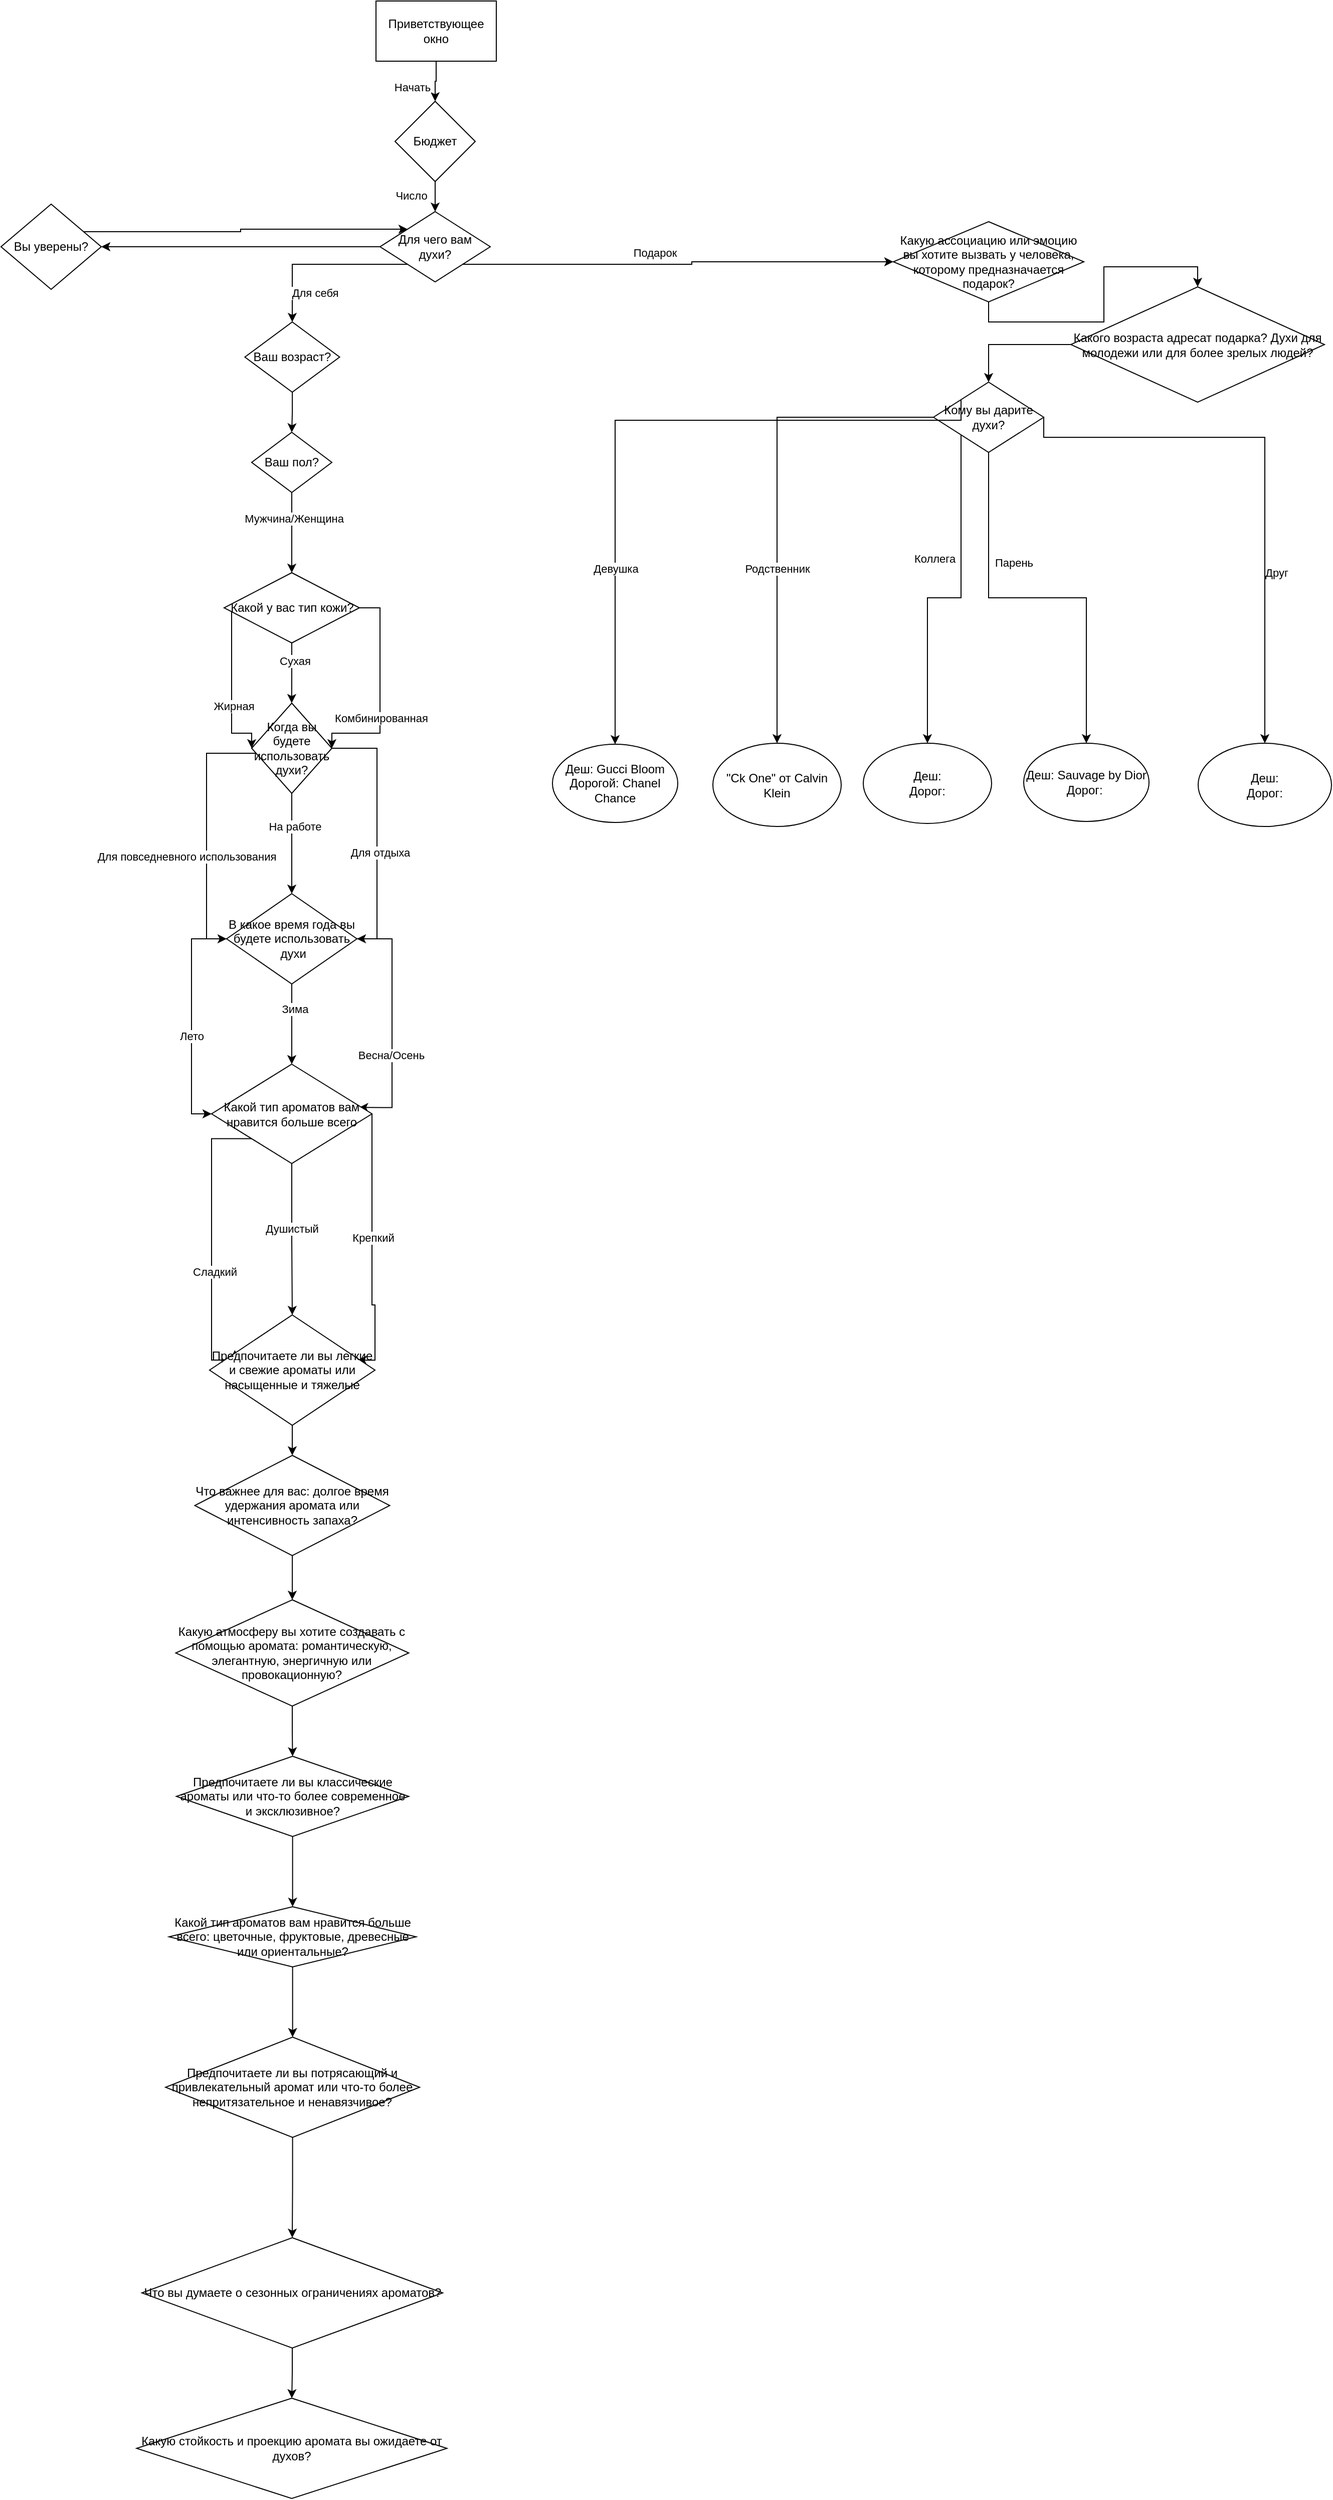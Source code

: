 <mxfile version="22.0.8" type="device">
  <diagram name="Страница — 1" id="fuRrJp9T_4Lf_aJsH5pe">
    <mxGraphModel dx="2707" dy="1114" grid="1" gridSize="10" guides="1" tooltips="1" connect="1" arrows="1" fold="1" page="1" pageScale="1" pageWidth="827" pageHeight="1169" math="0" shadow="0">
      <root>
        <mxCell id="0" />
        <mxCell id="1" parent="0" />
        <mxCell id="bYO1vB-1LLN_wNlQMvkM-28" style="edgeStyle=orthogonalEdgeStyle;rounded=0;orthogonalLoop=1;jettySize=auto;html=1;exitX=0;exitY=1;exitDx=0;exitDy=0;entryX=0.5;entryY=0;entryDx=0;entryDy=0;" edge="1" parent="1" source="bYO1vB-1LLN_wNlQMvkM-15" target="bYO1vB-1LLN_wNlQMvkM-153">
          <mxGeometry relative="1" as="geometry" />
        </mxCell>
        <mxCell id="bYO1vB-1LLN_wNlQMvkM-30" value="Для себя" style="edgeLabel;html=1;align=center;verticalAlign=middle;resizable=0;points=[];" vertex="1" connectable="0" parent="bYO1vB-1LLN_wNlQMvkM-28">
          <mxGeometry x="0.081" relative="1" as="geometry">
            <mxPoint y="28" as="offset" />
          </mxGeometry>
        </mxCell>
        <mxCell id="bYO1vB-1LLN_wNlQMvkM-29" style="edgeStyle=orthogonalEdgeStyle;rounded=0;orthogonalLoop=1;jettySize=auto;html=1;exitX=1;exitY=1;exitDx=0;exitDy=0;entryX=0;entryY=0.5;entryDx=0;entryDy=0;" edge="1" parent="1" source="bYO1vB-1LLN_wNlQMvkM-15" target="bYO1vB-1LLN_wNlQMvkM-155">
          <mxGeometry relative="1" as="geometry">
            <mxPoint x="820" y="190" as="targetPoint" />
          </mxGeometry>
        </mxCell>
        <mxCell id="bYO1vB-1LLN_wNlQMvkM-31" value="Подарок" style="edgeLabel;html=1;align=center;verticalAlign=middle;resizable=0;points=[];" vertex="1" connectable="0" parent="bYO1vB-1LLN_wNlQMvkM-29">
          <mxGeometry x="-0.236" y="3" relative="1" as="geometry">
            <mxPoint x="26" y="-9" as="offset" />
          </mxGeometry>
        </mxCell>
        <mxCell id="bYO1vB-1LLN_wNlQMvkM-171" style="edgeStyle=orthogonalEdgeStyle;rounded=0;orthogonalLoop=1;jettySize=auto;html=1;entryX=1;entryY=0.5;entryDx=0;entryDy=0;" edge="1" parent="1" source="bYO1vB-1LLN_wNlQMvkM-15" target="bYO1vB-1LLN_wNlQMvkM-172">
          <mxGeometry relative="1" as="geometry">
            <mxPoint x="80" y="255" as="targetPoint" />
            <Array as="points">
              <mxPoint x="80" y="255" />
            </Array>
          </mxGeometry>
        </mxCell>
        <mxCell id="bYO1vB-1LLN_wNlQMvkM-15" value="Для чего вам духи?" style="rhombus;whiteSpace=wrap;html=1;" vertex="1" parent="1">
          <mxGeometry x="358" y="220" width="110" height="70" as="geometry" />
        </mxCell>
        <mxCell id="bYO1vB-1LLN_wNlQMvkM-49" style="edgeStyle=orthogonalEdgeStyle;rounded=0;orthogonalLoop=1;jettySize=auto;html=1;" edge="1" parent="1" source="bYO1vB-1LLN_wNlQMvkM-21">
          <mxGeometry relative="1" as="geometry">
            <mxPoint x="270" y="580" as="targetPoint" />
          </mxGeometry>
        </mxCell>
        <mxCell id="bYO1vB-1LLN_wNlQMvkM-50" value="Мужчина/Женщина" style="edgeLabel;html=1;align=center;verticalAlign=middle;resizable=0;points=[];" vertex="1" connectable="0" parent="bYO1vB-1LLN_wNlQMvkM-49">
          <mxGeometry x="-0.361" y="2" relative="1" as="geometry">
            <mxPoint as="offset" />
          </mxGeometry>
        </mxCell>
        <mxCell id="bYO1vB-1LLN_wNlQMvkM-21" value="Ваш пол?" style="rhombus;whiteSpace=wrap;html=1;" vertex="1" parent="1">
          <mxGeometry x="230" y="440" width="80" height="60" as="geometry" />
        </mxCell>
        <mxCell id="bYO1vB-1LLN_wNlQMvkM-124" style="edgeStyle=orthogonalEdgeStyle;rounded=0;orthogonalLoop=1;jettySize=auto;html=1;" edge="1" parent="1" source="bYO1vB-1LLN_wNlQMvkM-22" target="bYO1vB-1LLN_wNlQMvkM-111">
          <mxGeometry relative="1" as="geometry" />
        </mxCell>
        <mxCell id="bYO1vB-1LLN_wNlQMvkM-125" value="Парень" style="edgeLabel;html=1;align=center;verticalAlign=middle;resizable=0;points=[];" vertex="1" connectable="0" parent="bYO1vB-1LLN_wNlQMvkM-124">
          <mxGeometry x="-0.399" y="6" relative="1" as="geometry">
            <mxPoint x="19" y="-7" as="offset" />
          </mxGeometry>
        </mxCell>
        <mxCell id="bYO1vB-1LLN_wNlQMvkM-126" style="edgeStyle=orthogonalEdgeStyle;rounded=0;orthogonalLoop=1;jettySize=auto;html=1;exitX=0;exitY=1;exitDx=0;exitDy=0;entryX=0.5;entryY=0;entryDx=0;entryDy=0;" edge="1" parent="1" source="bYO1vB-1LLN_wNlQMvkM-22" target="bYO1vB-1LLN_wNlQMvkM-98">
          <mxGeometry relative="1" as="geometry" />
        </mxCell>
        <mxCell id="bYO1vB-1LLN_wNlQMvkM-127" value="Коллега&lt;br&gt;" style="edgeLabel;html=1;align=center;verticalAlign=middle;resizable=0;points=[];" vertex="1" connectable="0" parent="bYO1vB-1LLN_wNlQMvkM-126">
          <mxGeometry x="-0.09" y="-2" relative="1" as="geometry">
            <mxPoint x="-25" y="-32" as="offset" />
          </mxGeometry>
        </mxCell>
        <mxCell id="bYO1vB-1LLN_wNlQMvkM-22" value="Кому вы дарите духи?" style="rhombus;whiteSpace=wrap;html=1;" vertex="1" parent="1">
          <mxGeometry x="910" y="390" width="110" height="70" as="geometry" />
        </mxCell>
        <mxCell id="bYO1vB-1LLN_wNlQMvkM-37" style="edgeStyle=orthogonalEdgeStyle;rounded=0;orthogonalLoop=1;jettySize=auto;html=1;entryX=0.5;entryY=0;entryDx=0;entryDy=0;" edge="1" parent="1" source="bYO1vB-1LLN_wNlQMvkM-36" target="bYO1vB-1LLN_wNlQMvkM-121">
          <mxGeometry relative="1" as="geometry" />
        </mxCell>
        <mxCell id="bYO1vB-1LLN_wNlQMvkM-38" value="Начать" style="edgeLabel;html=1;align=center;verticalAlign=middle;resizable=0;points=[];" vertex="1" connectable="0" parent="bYO1vB-1LLN_wNlQMvkM-37">
          <mxGeometry x="0.307" relative="1" as="geometry">
            <mxPoint x="-23" as="offset" />
          </mxGeometry>
        </mxCell>
        <mxCell id="bYO1vB-1LLN_wNlQMvkM-36" value="Приветствующее окно" style="rounded=0;whiteSpace=wrap;html=1;" vertex="1" parent="1">
          <mxGeometry x="354" y="10" width="120" height="60" as="geometry" />
        </mxCell>
        <mxCell id="bYO1vB-1LLN_wNlQMvkM-43" style="edgeStyle=orthogonalEdgeStyle;rounded=0;orthogonalLoop=1;jettySize=auto;html=1;exitX=0.5;exitY=1;exitDx=0;exitDy=0;" edge="1" parent="1">
          <mxGeometry relative="1" as="geometry">
            <mxPoint x="650" y="530" as="sourcePoint" />
            <mxPoint x="650" y="530" as="targetPoint" />
          </mxGeometry>
        </mxCell>
        <mxCell id="bYO1vB-1LLN_wNlQMvkM-52" style="edgeStyle=orthogonalEdgeStyle;rounded=0;orthogonalLoop=1;jettySize=auto;html=1;entryX=0.5;entryY=0;entryDx=0;entryDy=0;exitX=0;exitY=0;exitDx=0;exitDy=0;" edge="1" parent="1" source="bYO1vB-1LLN_wNlQMvkM-22" target="bYO1vB-1LLN_wNlQMvkM-95">
          <mxGeometry relative="1" as="geometry">
            <mxPoint x="434.5" y="711" as="targetPoint" />
            <mxPoint x="547" y="505" as="sourcePoint" />
            <Array as="points">
              <mxPoint x="593" y="428" />
            </Array>
          </mxGeometry>
        </mxCell>
        <mxCell id="bYO1vB-1LLN_wNlQMvkM-56" value="Девушка" style="edgeLabel;html=1;align=center;verticalAlign=middle;resizable=0;points=[];" vertex="1" connectable="0" parent="bYO1vB-1LLN_wNlQMvkM-52">
          <mxGeometry x="0.167" relative="1" as="geometry">
            <mxPoint y="112" as="offset" />
          </mxGeometry>
        </mxCell>
        <mxCell id="bYO1vB-1LLN_wNlQMvkM-54" style="edgeStyle=orthogonalEdgeStyle;rounded=0;orthogonalLoop=1;jettySize=auto;html=1;entryX=0.5;entryY=0;entryDx=0;entryDy=0;exitX=1;exitY=0.5;exitDx=0;exitDy=0;" edge="1" parent="1" source="bYO1vB-1LLN_wNlQMvkM-22" target="bYO1vB-1LLN_wNlQMvkM-96">
          <mxGeometry relative="1" as="geometry">
            <mxPoint x="555" y="700" as="targetPoint" />
            <mxPoint x="1260" y="530" as="sourcePoint" />
            <Array as="points">
              <mxPoint x="1240" y="445" />
            </Array>
          </mxGeometry>
        </mxCell>
        <mxCell id="bYO1vB-1LLN_wNlQMvkM-57" value="Друг" style="edgeLabel;html=1;align=center;verticalAlign=middle;resizable=0;points=[];" vertex="1" connectable="0" parent="bYO1vB-1LLN_wNlQMvkM-54">
          <mxGeometry x="-0.262" relative="1" as="geometry">
            <mxPoint x="50" y="135" as="offset" />
          </mxGeometry>
        </mxCell>
        <mxCell id="bYO1vB-1LLN_wNlQMvkM-55" style="edgeStyle=orthogonalEdgeStyle;rounded=0;orthogonalLoop=1;jettySize=auto;html=1;" edge="1" parent="1" source="bYO1vB-1LLN_wNlQMvkM-22" target="bYO1vB-1LLN_wNlQMvkM-97">
          <mxGeometry relative="1" as="geometry">
            <mxPoint x="660" y="700" as="targetPoint" />
            <mxPoint x="607" y="517.5" as="sourcePoint" />
          </mxGeometry>
        </mxCell>
        <mxCell id="bYO1vB-1LLN_wNlQMvkM-58" value="Родственник" style="edgeLabel;html=1;align=center;verticalAlign=middle;resizable=0;points=[];" vertex="1" connectable="0" parent="bYO1vB-1LLN_wNlQMvkM-55">
          <mxGeometry x="0.392" relative="1" as="geometry">
            <mxPoint y="-28" as="offset" />
          </mxGeometry>
        </mxCell>
        <mxCell id="bYO1vB-1LLN_wNlQMvkM-68" style="edgeStyle=orthogonalEdgeStyle;rounded=0;orthogonalLoop=1;jettySize=auto;html=1;entryX=0;entryY=0.5;entryDx=0;entryDy=0;" edge="1" parent="1" source="bYO1vB-1LLN_wNlQMvkM-67" target="bYO1vB-1LLN_wNlQMvkM-74">
          <mxGeometry relative="1" as="geometry">
            <mxPoint x="180" y="710" as="targetPoint" />
            <Array as="points">
              <mxPoint x="210" y="740" />
              <mxPoint x="230" y="740" />
            </Array>
          </mxGeometry>
        </mxCell>
        <mxCell id="bYO1vB-1LLN_wNlQMvkM-71" value="Жирная" style="edgeLabel;html=1;align=center;verticalAlign=middle;resizable=0;points=[];" vertex="1" connectable="0" parent="bYO1vB-1LLN_wNlQMvkM-68">
          <mxGeometry x="0.197" y="2" relative="1" as="geometry">
            <mxPoint as="offset" />
          </mxGeometry>
        </mxCell>
        <mxCell id="bYO1vB-1LLN_wNlQMvkM-69" style="edgeStyle=orthogonalEdgeStyle;rounded=0;orthogonalLoop=1;jettySize=auto;html=1;exitX=0.5;exitY=1;exitDx=0;exitDy=0;" edge="1" parent="1" source="bYO1vB-1LLN_wNlQMvkM-67">
          <mxGeometry relative="1" as="geometry">
            <mxPoint x="269.931" y="710" as="targetPoint" />
          </mxGeometry>
        </mxCell>
        <mxCell id="bYO1vB-1LLN_wNlQMvkM-72" value="Сухая" style="edgeLabel;html=1;align=center;verticalAlign=middle;resizable=0;points=[];" vertex="1" connectable="0" parent="bYO1vB-1LLN_wNlQMvkM-69">
          <mxGeometry x="-0.397" y="3" relative="1" as="geometry">
            <mxPoint as="offset" />
          </mxGeometry>
        </mxCell>
        <mxCell id="bYO1vB-1LLN_wNlQMvkM-70" style="edgeStyle=orthogonalEdgeStyle;rounded=0;orthogonalLoop=1;jettySize=auto;html=1;entryX=1;entryY=0.5;entryDx=0;entryDy=0;" edge="1" parent="1" source="bYO1vB-1LLN_wNlQMvkM-67" target="bYO1vB-1LLN_wNlQMvkM-74">
          <mxGeometry relative="1" as="geometry">
            <mxPoint x="360" y="710" as="targetPoint" />
            <Array as="points">
              <mxPoint x="358" y="615" />
              <mxPoint x="358" y="740" />
              <mxPoint x="310" y="740" />
            </Array>
          </mxGeometry>
        </mxCell>
        <mxCell id="bYO1vB-1LLN_wNlQMvkM-73" value="Комбинированная" style="edgeLabel;html=1;align=center;verticalAlign=middle;resizable=0;points=[];" vertex="1" connectable="0" parent="bYO1vB-1LLN_wNlQMvkM-70">
          <mxGeometry x="0.249" y="1" relative="1" as="geometry">
            <mxPoint as="offset" />
          </mxGeometry>
        </mxCell>
        <mxCell id="bYO1vB-1LLN_wNlQMvkM-67" value="Какой у вас тип кожи?" style="rhombus;whiteSpace=wrap;html=1;" vertex="1" parent="1">
          <mxGeometry x="202.5" y="580" width="135" height="70" as="geometry" />
        </mxCell>
        <mxCell id="bYO1vB-1LLN_wNlQMvkM-76" style="edgeStyle=orthogonalEdgeStyle;rounded=0;orthogonalLoop=1;jettySize=auto;html=1;entryX=0;entryY=0.5;entryDx=0;entryDy=0;" edge="1" parent="1" source="bYO1vB-1LLN_wNlQMvkM-74" target="bYO1vB-1LLN_wNlQMvkM-83">
          <mxGeometry relative="1" as="geometry">
            <mxPoint x="150" y="890" as="targetPoint" />
            <Array as="points">
              <mxPoint x="185" y="760" />
              <mxPoint x="185" y="945" />
            </Array>
          </mxGeometry>
        </mxCell>
        <mxCell id="bYO1vB-1LLN_wNlQMvkM-79" value="Для повседневного использования" style="edgeLabel;html=1;align=center;verticalAlign=middle;resizable=0;points=[];" vertex="1" connectable="0" parent="bYO1vB-1LLN_wNlQMvkM-76">
          <mxGeometry x="0.411" relative="1" as="geometry">
            <mxPoint x="-20" y="-27" as="offset" />
          </mxGeometry>
        </mxCell>
        <mxCell id="bYO1vB-1LLN_wNlQMvkM-77" style="edgeStyle=orthogonalEdgeStyle;rounded=0;orthogonalLoop=1;jettySize=auto;html=1;entryX=1;entryY=0.5;entryDx=0;entryDy=0;" edge="1" parent="1" source="bYO1vB-1LLN_wNlQMvkM-74" target="bYO1vB-1LLN_wNlQMvkM-83">
          <mxGeometry relative="1" as="geometry">
            <mxPoint x="390" y="890" as="targetPoint" />
            <Array as="points">
              <mxPoint x="355" y="755" />
              <mxPoint x="355" y="945" />
            </Array>
          </mxGeometry>
        </mxCell>
        <mxCell id="bYO1vB-1LLN_wNlQMvkM-82" value="Для отдыха" style="edgeLabel;html=1;align=center;verticalAlign=middle;resizable=0;points=[];" vertex="1" connectable="0" parent="bYO1vB-1LLN_wNlQMvkM-77">
          <mxGeometry x="0.17" y="3" relative="1" as="geometry">
            <mxPoint as="offset" />
          </mxGeometry>
        </mxCell>
        <mxCell id="bYO1vB-1LLN_wNlQMvkM-78" style="edgeStyle=orthogonalEdgeStyle;rounded=0;orthogonalLoop=1;jettySize=auto;html=1;entryX=0.5;entryY=0;entryDx=0;entryDy=0;" edge="1" parent="1" source="bYO1vB-1LLN_wNlQMvkM-74" target="bYO1vB-1LLN_wNlQMvkM-83">
          <mxGeometry relative="1" as="geometry">
            <mxPoint x="270" y="890" as="targetPoint" />
          </mxGeometry>
        </mxCell>
        <mxCell id="bYO1vB-1LLN_wNlQMvkM-80" value="На работе" style="edgeLabel;html=1;align=center;verticalAlign=middle;resizable=0;points=[];" vertex="1" connectable="0" parent="bYO1vB-1LLN_wNlQMvkM-78">
          <mxGeometry x="-0.346" y="3" relative="1" as="geometry">
            <mxPoint as="offset" />
          </mxGeometry>
        </mxCell>
        <mxCell id="bYO1vB-1LLN_wNlQMvkM-74" value="Когда вы будете использовать духи?" style="rhombus;whiteSpace=wrap;html=1;" vertex="1" parent="1">
          <mxGeometry x="230" y="710" width="80" height="90" as="geometry" />
        </mxCell>
        <mxCell id="bYO1vB-1LLN_wNlQMvkM-84" style="edgeStyle=orthogonalEdgeStyle;rounded=0;orthogonalLoop=1;jettySize=auto;html=1;" edge="1" parent="1" source="bYO1vB-1LLN_wNlQMvkM-83" target="bYO1vB-1LLN_wNlQMvkM-128">
          <mxGeometry relative="1" as="geometry">
            <mxPoint x="270" y="1070" as="targetPoint" />
          </mxGeometry>
        </mxCell>
        <mxCell id="bYO1vB-1LLN_wNlQMvkM-89" value="Зима" style="edgeLabel;html=1;align=center;verticalAlign=middle;resizable=0;points=[];" vertex="1" connectable="0" parent="bYO1vB-1LLN_wNlQMvkM-84">
          <mxGeometry x="-0.393" y="3" relative="1" as="geometry">
            <mxPoint as="offset" />
          </mxGeometry>
        </mxCell>
        <mxCell id="bYO1vB-1LLN_wNlQMvkM-85" style="edgeStyle=orthogonalEdgeStyle;rounded=0;orthogonalLoop=1;jettySize=auto;html=1;entryX=0.92;entryY=0.436;entryDx=0;entryDy=0;entryPerimeter=0;" edge="1" parent="1" source="bYO1vB-1LLN_wNlQMvkM-83" target="bYO1vB-1LLN_wNlQMvkM-128">
          <mxGeometry relative="1" as="geometry">
            <mxPoint x="370" y="1070" as="targetPoint" />
            <Array as="points">
              <mxPoint x="370" y="945" />
              <mxPoint x="370" y="1113" />
            </Array>
          </mxGeometry>
        </mxCell>
        <mxCell id="bYO1vB-1LLN_wNlQMvkM-90" value="Весна/Осень" style="edgeLabel;html=1;align=center;verticalAlign=middle;resizable=0;points=[];" vertex="1" connectable="0" parent="bYO1vB-1LLN_wNlQMvkM-85">
          <mxGeometry x="0.316" y="-1" relative="1" as="geometry">
            <mxPoint y="-5" as="offset" />
          </mxGeometry>
        </mxCell>
        <mxCell id="bYO1vB-1LLN_wNlQMvkM-86" style="edgeStyle=orthogonalEdgeStyle;rounded=0;orthogonalLoop=1;jettySize=auto;html=1;entryX=0;entryY=0.5;entryDx=0;entryDy=0;" edge="1" parent="1" source="bYO1vB-1LLN_wNlQMvkM-83" target="bYO1vB-1LLN_wNlQMvkM-128">
          <mxGeometry relative="1" as="geometry">
            <mxPoint x="180" y="1070" as="targetPoint" />
            <Array as="points">
              <mxPoint x="170" y="945" />
              <mxPoint x="170" y="1119" />
            </Array>
          </mxGeometry>
        </mxCell>
        <mxCell id="bYO1vB-1LLN_wNlQMvkM-88" value="Лето" style="edgeLabel;html=1;align=center;verticalAlign=middle;resizable=0;points=[];" vertex="1" connectable="0" parent="bYO1vB-1LLN_wNlQMvkM-86">
          <mxGeometry x="0.146" relative="1" as="geometry">
            <mxPoint as="offset" />
          </mxGeometry>
        </mxCell>
        <mxCell id="bYO1vB-1LLN_wNlQMvkM-83" value="В какое время года вы будете использовать&lt;br&gt;&amp;nbsp;духи" style="rhombus;whiteSpace=wrap;html=1;" vertex="1" parent="1">
          <mxGeometry x="205" y="900" width="130" height="90" as="geometry" />
        </mxCell>
        <mxCell id="bYO1vB-1LLN_wNlQMvkM-95" value="Деш: Gucci Bloom&lt;br&gt;Дорогой:&amp;nbsp;Chanel Chance" style="ellipse;whiteSpace=wrap;html=1;" vertex="1" parent="1">
          <mxGeometry x="530" y="751" width="125" height="78" as="geometry" />
        </mxCell>
        <mxCell id="bYO1vB-1LLN_wNlQMvkM-96" value="Деш:&lt;br&gt;Дорог:&lt;br&gt;" style="ellipse;whiteSpace=wrap;html=1;" vertex="1" parent="1">
          <mxGeometry x="1174" y="750" width="133" height="83" as="geometry" />
        </mxCell>
        <mxCell id="bYO1vB-1LLN_wNlQMvkM-97" value=" &quot;Ck One&quot; от Calvin Klein" style="ellipse;whiteSpace=wrap;html=1;" vertex="1" parent="1">
          <mxGeometry x="690" y="750" width="128" height="83" as="geometry" />
        </mxCell>
        <mxCell id="bYO1vB-1LLN_wNlQMvkM-98" value="Деш:&lt;br style=&quot;border-color: var(--border-color);&quot;&gt;Дорог:" style="ellipse;whiteSpace=wrap;html=1;" vertex="1" parent="1">
          <mxGeometry x="840" y="750" width="128" height="80" as="geometry" />
        </mxCell>
        <mxCell id="bYO1vB-1LLN_wNlQMvkM-111" value="Деш: Sauvage by Dior&lt;br&gt;Дорог:&amp;nbsp;" style="ellipse;whiteSpace=wrap;html=1;" vertex="1" parent="1">
          <mxGeometry x="1000" y="750" width="125" height="78" as="geometry" />
        </mxCell>
        <mxCell id="bYO1vB-1LLN_wNlQMvkM-122" style="edgeStyle=orthogonalEdgeStyle;rounded=0;orthogonalLoop=1;jettySize=auto;html=1;entryX=0.5;entryY=0;entryDx=0;entryDy=0;" edge="1" parent="1" source="bYO1vB-1LLN_wNlQMvkM-121" target="bYO1vB-1LLN_wNlQMvkM-15">
          <mxGeometry relative="1" as="geometry" />
        </mxCell>
        <mxCell id="bYO1vB-1LLN_wNlQMvkM-123" value="Число" style="edgeLabel;html=1;align=center;verticalAlign=middle;resizable=0;points=[];" vertex="1" connectable="0" parent="bYO1vB-1LLN_wNlQMvkM-122">
          <mxGeometry x="-0.289" y="6" relative="1" as="geometry">
            <mxPoint x="-30" y="-4" as="offset" />
          </mxGeometry>
        </mxCell>
        <mxCell id="bYO1vB-1LLN_wNlQMvkM-121" value="Бюджет" style="rhombus;whiteSpace=wrap;html=1;" vertex="1" parent="1">
          <mxGeometry x="373" y="110" width="80" height="80" as="geometry" />
        </mxCell>
        <mxCell id="bYO1vB-1LLN_wNlQMvkM-129" style="edgeStyle=orthogonalEdgeStyle;rounded=0;orthogonalLoop=1;jettySize=auto;html=1;exitX=1;exitY=0.5;exitDx=0;exitDy=0;entryX=0.895;entryY=0.41;entryDx=0;entryDy=0;entryPerimeter=0;" edge="1" parent="1" source="bYO1vB-1LLN_wNlQMvkM-128" target="bYO1vB-1LLN_wNlQMvkM-137">
          <mxGeometry relative="1" as="geometry">
            <mxPoint x="350" y="1310" as="targetPoint" />
            <Array as="points">
              <mxPoint x="350" y="1310" />
              <mxPoint x="353" y="1310" />
            </Array>
          </mxGeometry>
        </mxCell>
        <mxCell id="bYO1vB-1LLN_wNlQMvkM-134" value="Крепкий" style="edgeLabel;html=1;align=center;verticalAlign=middle;resizable=0;points=[];" vertex="1" connectable="0" parent="bYO1vB-1LLN_wNlQMvkM-129">
          <mxGeometry x="-0.073" y="1" relative="1" as="geometry">
            <mxPoint as="offset" />
          </mxGeometry>
        </mxCell>
        <mxCell id="bYO1vB-1LLN_wNlQMvkM-130" style="edgeStyle=orthogonalEdgeStyle;rounded=0;orthogonalLoop=1;jettySize=auto;html=1;exitX=0;exitY=1;exitDx=0;exitDy=0;entryX=0.153;entryY=0.318;entryDx=0;entryDy=0;entryPerimeter=0;" edge="1" parent="1" source="bYO1vB-1LLN_wNlQMvkM-128" target="bYO1vB-1LLN_wNlQMvkM-137">
          <mxGeometry relative="1" as="geometry">
            <mxPoint x="190" y="1310" as="targetPoint" />
            <Array as="points">
              <mxPoint x="190" y="1144" />
              <mxPoint x="190" y="1365" />
            </Array>
          </mxGeometry>
        </mxCell>
        <mxCell id="bYO1vB-1LLN_wNlQMvkM-133" value="Сладкий" style="edgeLabel;html=1;align=center;verticalAlign=middle;resizable=0;points=[];" vertex="1" connectable="0" parent="bYO1vB-1LLN_wNlQMvkM-130">
          <mxGeometry x="0.169" y="3" relative="1" as="geometry">
            <mxPoint as="offset" />
          </mxGeometry>
        </mxCell>
        <mxCell id="bYO1vB-1LLN_wNlQMvkM-135" style="edgeStyle=orthogonalEdgeStyle;rounded=0;orthogonalLoop=1;jettySize=auto;html=1;entryX=0.5;entryY=0;entryDx=0;entryDy=0;" edge="1" parent="1" source="bYO1vB-1LLN_wNlQMvkM-128" target="bYO1vB-1LLN_wNlQMvkM-137">
          <mxGeometry relative="1" as="geometry">
            <mxPoint x="270" y="1310" as="targetPoint" />
          </mxGeometry>
        </mxCell>
        <mxCell id="bYO1vB-1LLN_wNlQMvkM-136" value="Душистый" style="edgeLabel;html=1;align=center;verticalAlign=middle;resizable=0;points=[];" vertex="1" connectable="0" parent="bYO1vB-1LLN_wNlQMvkM-135">
          <mxGeometry x="-0.145" relative="1" as="geometry">
            <mxPoint as="offset" />
          </mxGeometry>
        </mxCell>
        <mxCell id="bYO1vB-1LLN_wNlQMvkM-128" value="Какой тип ароматов вам нравится больше всего" style="rhombus;whiteSpace=wrap;html=1;" vertex="1" parent="1">
          <mxGeometry x="190" y="1070" width="160" height="99" as="geometry" />
        </mxCell>
        <mxCell id="bYO1vB-1LLN_wNlQMvkM-138" style="edgeStyle=orthogonalEdgeStyle;rounded=0;orthogonalLoop=1;jettySize=auto;html=1;entryX=0.5;entryY=0;entryDx=0;entryDy=0;" edge="1" parent="1" source="bYO1vB-1LLN_wNlQMvkM-137" target="bYO1vB-1LLN_wNlQMvkM-141">
          <mxGeometry relative="1" as="geometry">
            <mxPoint x="270.5" y="1590" as="targetPoint" />
          </mxGeometry>
        </mxCell>
        <mxCell id="bYO1vB-1LLN_wNlQMvkM-137" value="Предпочитаете ли вы легкие и свежие ароматы или насыщенные и тяжелые" style="rhombus;whiteSpace=wrap;html=1;" vertex="1" parent="1">
          <mxGeometry x="188" y="1320" width="165" height="110" as="geometry" />
        </mxCell>
        <mxCell id="bYO1vB-1LLN_wNlQMvkM-144" style="edgeStyle=orthogonalEdgeStyle;rounded=0;orthogonalLoop=1;jettySize=auto;html=1;" edge="1" parent="1" source="bYO1vB-1LLN_wNlQMvkM-141" target="bYO1vB-1LLN_wNlQMvkM-143">
          <mxGeometry relative="1" as="geometry" />
        </mxCell>
        <mxCell id="bYO1vB-1LLN_wNlQMvkM-141" value="Что важнее для вас: долгое время удержания аромата или интенсивность запаха?" style="rhombus;whiteSpace=wrap;html=1;" vertex="1" parent="1">
          <mxGeometry x="173.25" y="1460" width="194.5" height="100" as="geometry" />
        </mxCell>
        <mxCell id="bYO1vB-1LLN_wNlQMvkM-147" style="edgeStyle=orthogonalEdgeStyle;rounded=0;orthogonalLoop=1;jettySize=auto;html=1;" edge="1" parent="1" source="bYO1vB-1LLN_wNlQMvkM-143" target="bYO1vB-1LLN_wNlQMvkM-145">
          <mxGeometry relative="1" as="geometry" />
        </mxCell>
        <mxCell id="bYO1vB-1LLN_wNlQMvkM-143" value="Какую атмосферу вы хотите создавать с помощью аромата: романтическую, элегантную, энергичную или провокационную?" style="rhombus;whiteSpace=wrap;html=1;" vertex="1" parent="1">
          <mxGeometry x="154.31" y="1604" width="232.38" height="106" as="geometry" />
        </mxCell>
        <mxCell id="bYO1vB-1LLN_wNlQMvkM-150" style="edgeStyle=orthogonalEdgeStyle;rounded=0;orthogonalLoop=1;jettySize=auto;html=1;" edge="1" parent="1" source="bYO1vB-1LLN_wNlQMvkM-145" target="bYO1vB-1LLN_wNlQMvkM-149">
          <mxGeometry relative="1" as="geometry" />
        </mxCell>
        <mxCell id="bYO1vB-1LLN_wNlQMvkM-145" value="Предпочитаете ли вы классические ароматы или что-то более современное и эксклюзивное?" style="rhombus;whiteSpace=wrap;html=1;" vertex="1" parent="1">
          <mxGeometry x="154.94" y="1760" width="231.75" height="80" as="geometry" />
        </mxCell>
        <mxCell id="bYO1vB-1LLN_wNlQMvkM-151" style="edgeStyle=orthogonalEdgeStyle;rounded=0;orthogonalLoop=1;jettySize=auto;html=1;entryX=0.5;entryY=0;entryDx=0;entryDy=0;" edge="1" parent="1" source="bYO1vB-1LLN_wNlQMvkM-149" target="bYO1vB-1LLN_wNlQMvkM-152">
          <mxGeometry relative="1" as="geometry">
            <mxPoint x="270.5" y="2190" as="targetPoint" />
          </mxGeometry>
        </mxCell>
        <mxCell id="bYO1vB-1LLN_wNlQMvkM-149" value="Какой тип ароматов вам нравится больше всего: цветочные, фруктовые, древесные или ориентальные?" style="rhombus;whiteSpace=wrap;html=1;" vertex="1" parent="1">
          <mxGeometry x="147.6" y="1910" width="246.44" height="60" as="geometry" />
        </mxCell>
        <mxCell id="bYO1vB-1LLN_wNlQMvkM-163" style="edgeStyle=orthogonalEdgeStyle;rounded=0;orthogonalLoop=1;jettySize=auto;html=1;entryX=0.5;entryY=0;entryDx=0;entryDy=0;" edge="1" parent="1" source="bYO1vB-1LLN_wNlQMvkM-152" target="bYO1vB-1LLN_wNlQMvkM-164">
          <mxGeometry relative="1" as="geometry">
            <mxPoint x="270.82" y="2230.0" as="targetPoint" />
          </mxGeometry>
        </mxCell>
        <mxCell id="bYO1vB-1LLN_wNlQMvkM-152" value="Предпочитаете ли вы потрясающий и привлекательный аромат или что-то более непритязательное и ненавязчивое?" style="rhombus;whiteSpace=wrap;html=1;" vertex="1" parent="1">
          <mxGeometry x="144.13" y="2040" width="253.38" height="100" as="geometry" />
        </mxCell>
        <mxCell id="bYO1vB-1LLN_wNlQMvkM-154" style="edgeStyle=orthogonalEdgeStyle;rounded=0;orthogonalLoop=1;jettySize=auto;html=1;" edge="1" parent="1" source="bYO1vB-1LLN_wNlQMvkM-153" target="bYO1vB-1LLN_wNlQMvkM-21">
          <mxGeometry relative="1" as="geometry" />
        </mxCell>
        <mxCell id="bYO1vB-1LLN_wNlQMvkM-153" value="Ваш возраст?" style="rhombus;whiteSpace=wrap;html=1;" vertex="1" parent="1">
          <mxGeometry x="223.25" y="330" width="94.5" height="70" as="geometry" />
        </mxCell>
        <mxCell id="bYO1vB-1LLN_wNlQMvkM-156" style="edgeStyle=orthogonalEdgeStyle;rounded=0;orthogonalLoop=1;jettySize=auto;html=1;entryX=0.5;entryY=0;entryDx=0;entryDy=0;" edge="1" parent="1" source="bYO1vB-1LLN_wNlQMvkM-155" target="bYO1vB-1LLN_wNlQMvkM-169">
          <mxGeometry relative="1" as="geometry" />
        </mxCell>
        <mxCell id="bYO1vB-1LLN_wNlQMvkM-155" value="Какую ассоциацию или эмоцию вы хотите вызвать у человека, которому предназначается подарок?" style="rhombus;whiteSpace=wrap;html=1;" vertex="1" parent="1">
          <mxGeometry x="870" y="230" width="190" height="80" as="geometry" />
        </mxCell>
        <mxCell id="bYO1vB-1LLN_wNlQMvkM-166" style="edgeStyle=orthogonalEdgeStyle;rounded=0;orthogonalLoop=1;jettySize=auto;html=1;" edge="1" parent="1" source="bYO1vB-1LLN_wNlQMvkM-164" target="bYO1vB-1LLN_wNlQMvkM-167">
          <mxGeometry relative="1" as="geometry">
            <mxPoint x="270.5" y="2430.0" as="targetPoint" />
          </mxGeometry>
        </mxCell>
        <mxCell id="bYO1vB-1LLN_wNlQMvkM-164" value="Что вы думаете о сезонных ограничениях ароматов?" style="rhombus;whiteSpace=wrap;html=1;" vertex="1" parent="1">
          <mxGeometry x="120.5" y="2240" width="300" height="110" as="geometry" />
        </mxCell>
        <mxCell id="bYO1vB-1LLN_wNlQMvkM-167" value="Какую стойкость и проекцию аромата вы ожидаете от духов?" style="rhombus;whiteSpace=wrap;html=1;" vertex="1" parent="1">
          <mxGeometry x="115.25" y="2400" width="309.5" height="100" as="geometry" />
        </mxCell>
        <mxCell id="bYO1vB-1LLN_wNlQMvkM-170" style="edgeStyle=orthogonalEdgeStyle;rounded=0;orthogonalLoop=1;jettySize=auto;html=1;entryX=0.5;entryY=0;entryDx=0;entryDy=0;" edge="1" parent="1" source="bYO1vB-1LLN_wNlQMvkM-169" target="bYO1vB-1LLN_wNlQMvkM-22">
          <mxGeometry relative="1" as="geometry" />
        </mxCell>
        <mxCell id="bYO1vB-1LLN_wNlQMvkM-169" value="Какого возраста адресат подарка? Духи для молодежи или для более зрелых людей?" style="rhombus;whiteSpace=wrap;html=1;" vertex="1" parent="1">
          <mxGeometry x="1047" y="295" width="253" height="115" as="geometry" />
        </mxCell>
        <mxCell id="bYO1vB-1LLN_wNlQMvkM-176" style="edgeStyle=orthogonalEdgeStyle;rounded=0;orthogonalLoop=1;jettySize=auto;html=1;entryX=0;entryY=0;entryDx=0;entryDy=0;" edge="1" parent="1" source="bYO1vB-1LLN_wNlQMvkM-172" target="bYO1vB-1LLN_wNlQMvkM-15">
          <mxGeometry relative="1" as="geometry">
            <Array as="points">
              <mxPoint x="219" y="240" />
              <mxPoint x="219" y="238" />
            </Array>
          </mxGeometry>
        </mxCell>
        <mxCell id="bYO1vB-1LLN_wNlQMvkM-172" value="Вы уверены?" style="rhombus;whiteSpace=wrap;html=1;" vertex="1" parent="1">
          <mxGeometry x="-20" y="212.5" width="100" height="85" as="geometry" />
        </mxCell>
      </root>
    </mxGraphModel>
  </diagram>
</mxfile>
